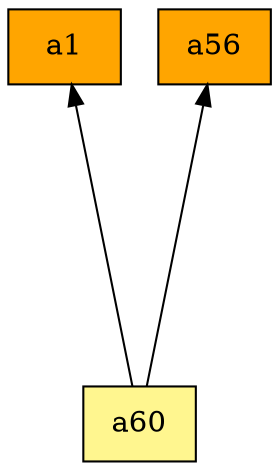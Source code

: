 digraph G {
rankdir=BT;ranksep="2.0";
"a60" [shape=record,fillcolor=khaki1,style=filled,label="{a60}"];
"a1" [shape=record,fillcolor=orange,style=filled,label="{a1}"];
"a56" [shape=record,fillcolor=orange,style=filled,label="{a56}"];
"a60" -> "a1"
"a60" -> "a56"
}